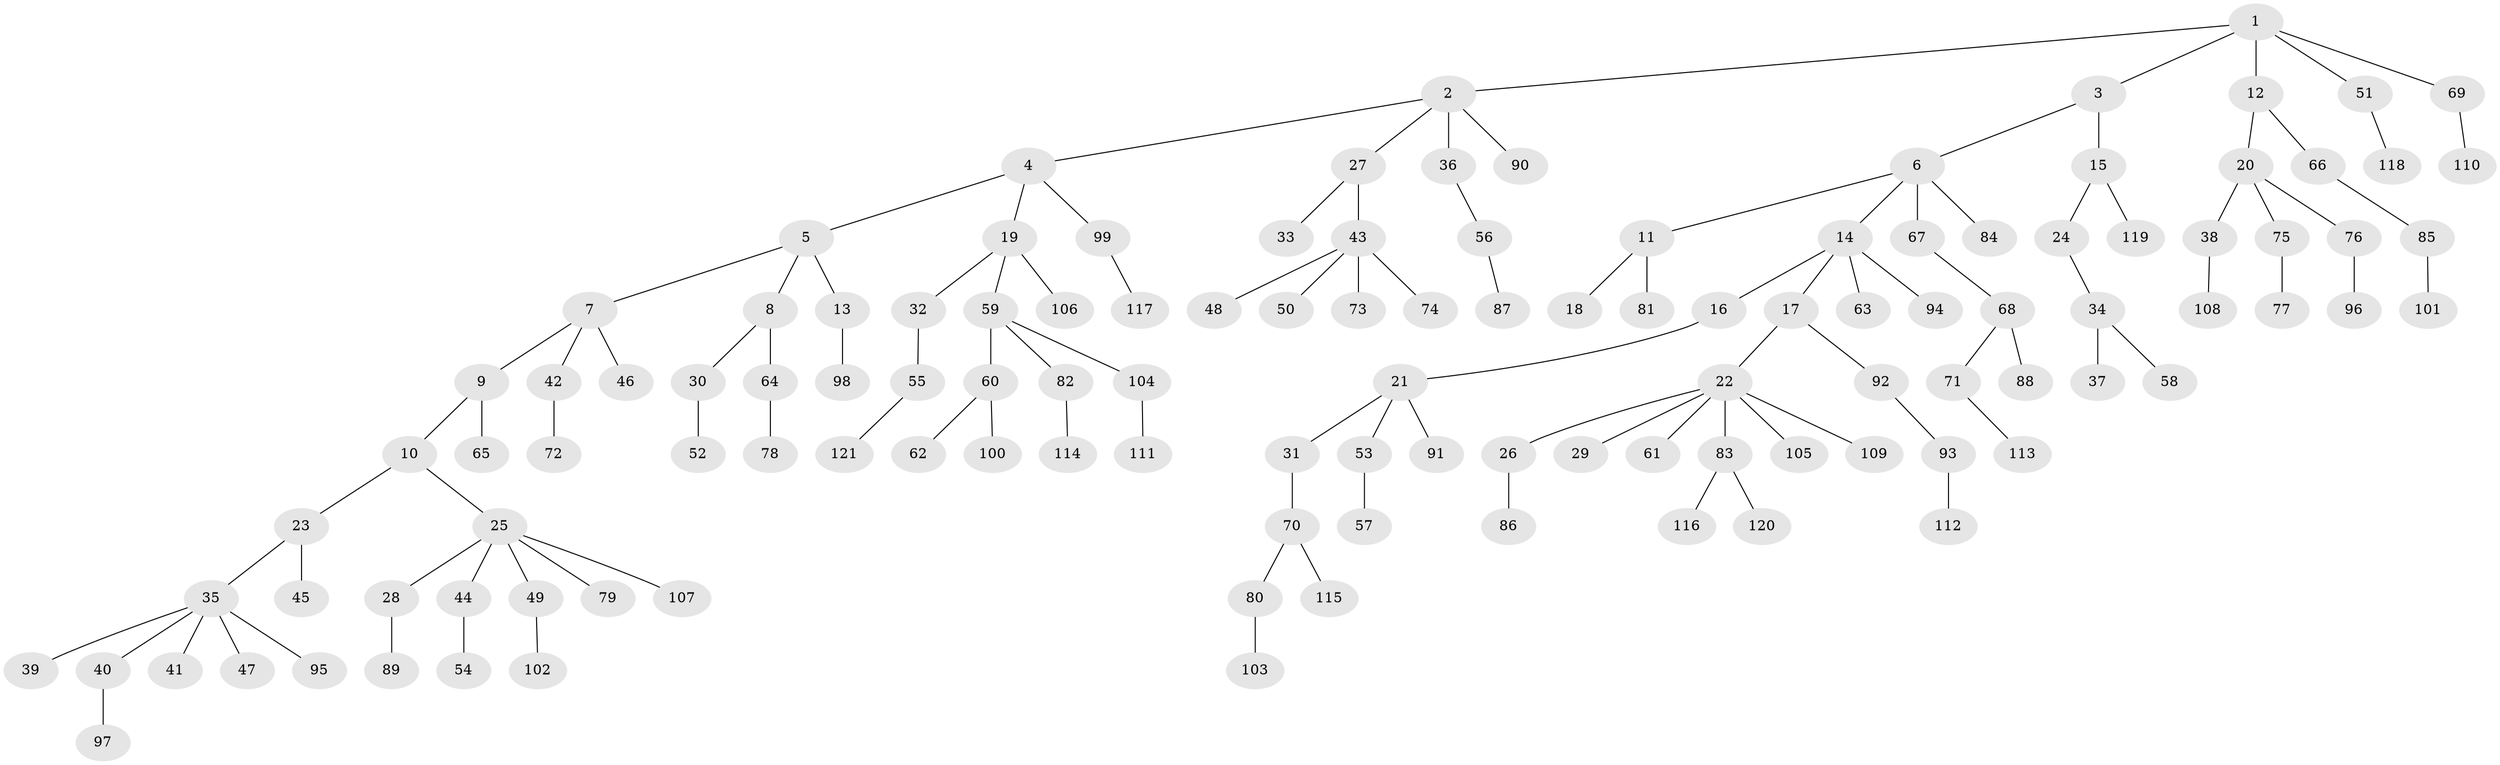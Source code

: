 // Generated by graph-tools (version 1.1) at 2025/26/03/09/25 03:26:27]
// undirected, 121 vertices, 120 edges
graph export_dot {
graph [start="1"]
  node [color=gray90,style=filled];
  1;
  2;
  3;
  4;
  5;
  6;
  7;
  8;
  9;
  10;
  11;
  12;
  13;
  14;
  15;
  16;
  17;
  18;
  19;
  20;
  21;
  22;
  23;
  24;
  25;
  26;
  27;
  28;
  29;
  30;
  31;
  32;
  33;
  34;
  35;
  36;
  37;
  38;
  39;
  40;
  41;
  42;
  43;
  44;
  45;
  46;
  47;
  48;
  49;
  50;
  51;
  52;
  53;
  54;
  55;
  56;
  57;
  58;
  59;
  60;
  61;
  62;
  63;
  64;
  65;
  66;
  67;
  68;
  69;
  70;
  71;
  72;
  73;
  74;
  75;
  76;
  77;
  78;
  79;
  80;
  81;
  82;
  83;
  84;
  85;
  86;
  87;
  88;
  89;
  90;
  91;
  92;
  93;
  94;
  95;
  96;
  97;
  98;
  99;
  100;
  101;
  102;
  103;
  104;
  105;
  106;
  107;
  108;
  109;
  110;
  111;
  112;
  113;
  114;
  115;
  116;
  117;
  118;
  119;
  120;
  121;
  1 -- 2;
  1 -- 3;
  1 -- 12;
  1 -- 51;
  1 -- 69;
  2 -- 4;
  2 -- 27;
  2 -- 36;
  2 -- 90;
  3 -- 6;
  3 -- 15;
  4 -- 5;
  4 -- 19;
  4 -- 99;
  5 -- 7;
  5 -- 8;
  5 -- 13;
  6 -- 11;
  6 -- 14;
  6 -- 67;
  6 -- 84;
  7 -- 9;
  7 -- 42;
  7 -- 46;
  8 -- 30;
  8 -- 64;
  9 -- 10;
  9 -- 65;
  10 -- 23;
  10 -- 25;
  11 -- 18;
  11 -- 81;
  12 -- 20;
  12 -- 66;
  13 -- 98;
  14 -- 16;
  14 -- 17;
  14 -- 63;
  14 -- 94;
  15 -- 24;
  15 -- 119;
  16 -- 21;
  17 -- 22;
  17 -- 92;
  19 -- 32;
  19 -- 59;
  19 -- 106;
  20 -- 38;
  20 -- 75;
  20 -- 76;
  21 -- 31;
  21 -- 53;
  21 -- 91;
  22 -- 26;
  22 -- 29;
  22 -- 61;
  22 -- 83;
  22 -- 105;
  22 -- 109;
  23 -- 35;
  23 -- 45;
  24 -- 34;
  25 -- 28;
  25 -- 44;
  25 -- 49;
  25 -- 79;
  25 -- 107;
  26 -- 86;
  27 -- 33;
  27 -- 43;
  28 -- 89;
  30 -- 52;
  31 -- 70;
  32 -- 55;
  34 -- 37;
  34 -- 58;
  35 -- 39;
  35 -- 40;
  35 -- 41;
  35 -- 47;
  35 -- 95;
  36 -- 56;
  38 -- 108;
  40 -- 97;
  42 -- 72;
  43 -- 48;
  43 -- 50;
  43 -- 73;
  43 -- 74;
  44 -- 54;
  49 -- 102;
  51 -- 118;
  53 -- 57;
  55 -- 121;
  56 -- 87;
  59 -- 60;
  59 -- 82;
  59 -- 104;
  60 -- 62;
  60 -- 100;
  64 -- 78;
  66 -- 85;
  67 -- 68;
  68 -- 71;
  68 -- 88;
  69 -- 110;
  70 -- 80;
  70 -- 115;
  71 -- 113;
  75 -- 77;
  76 -- 96;
  80 -- 103;
  82 -- 114;
  83 -- 116;
  83 -- 120;
  85 -- 101;
  92 -- 93;
  93 -- 112;
  99 -- 117;
  104 -- 111;
}
